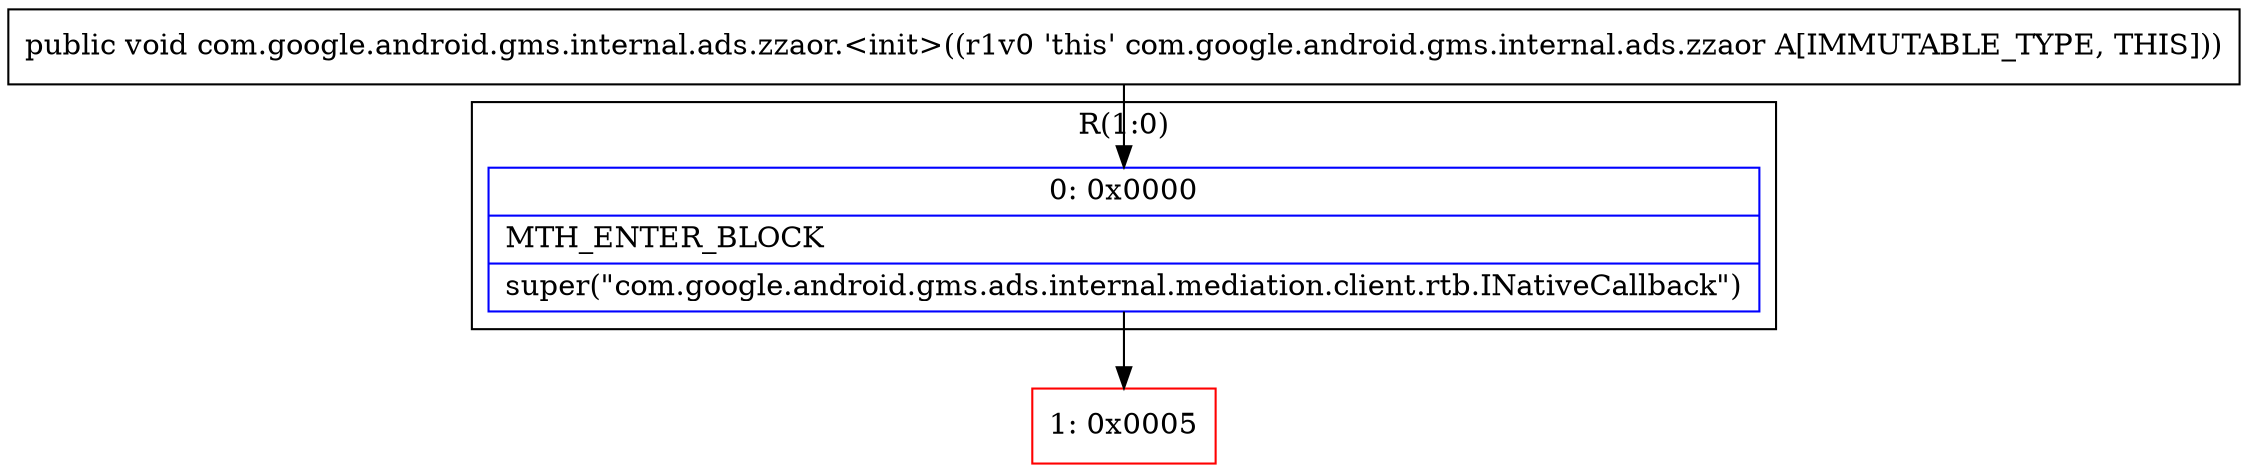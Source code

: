 digraph "CFG forcom.google.android.gms.internal.ads.zzaor.\<init\>()V" {
subgraph cluster_Region_1611614897 {
label = "R(1:0)";
node [shape=record,color=blue];
Node_0 [shape=record,label="{0\:\ 0x0000|MTH_ENTER_BLOCK\l|super(\"com.google.android.gms.ads.internal.mediation.client.rtb.INativeCallback\")\l}"];
}
Node_1 [shape=record,color=red,label="{1\:\ 0x0005}"];
MethodNode[shape=record,label="{public void com.google.android.gms.internal.ads.zzaor.\<init\>((r1v0 'this' com.google.android.gms.internal.ads.zzaor A[IMMUTABLE_TYPE, THIS])) }"];
MethodNode -> Node_0;
Node_0 -> Node_1;
}

